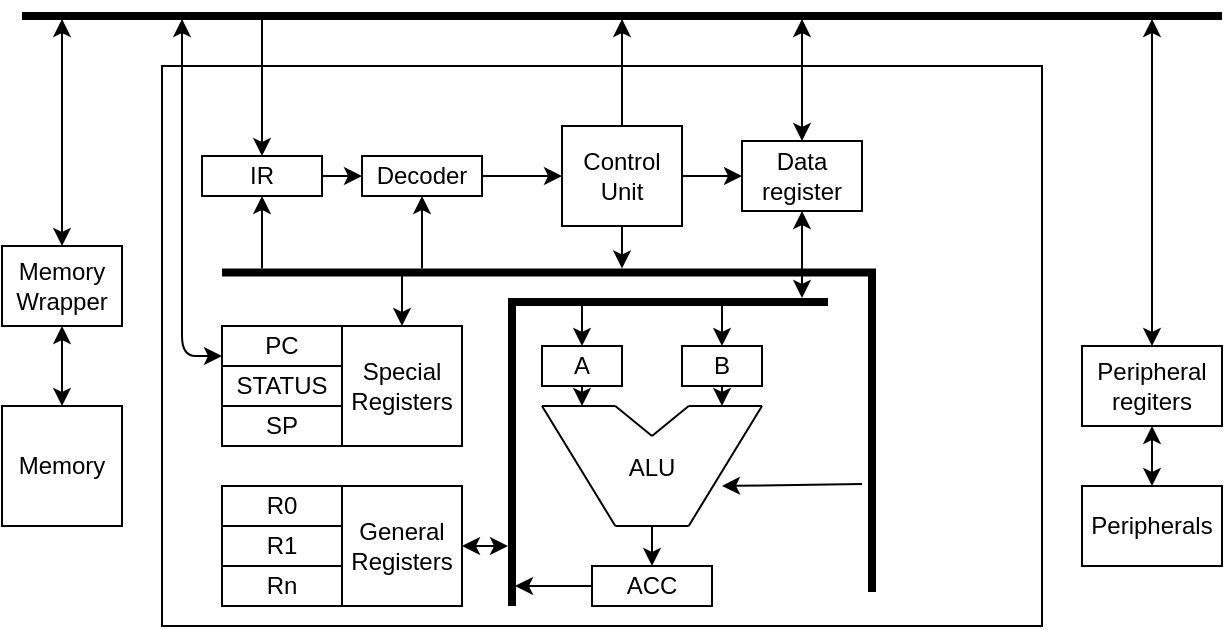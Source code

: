 <mxfile>
    <diagram id="LPD5y99ML47CxMSSfe1M" name="Page-1">
        <mxGraphModel dx="1150" dy="681" grid="1" gridSize="10" guides="1" tooltips="1" connect="1" arrows="1" fold="1" page="1" pageScale="1" pageWidth="850" pageHeight="1100" math="0" shadow="0">
            <root>
                <mxCell id="0"/>
                <mxCell id="1" parent="0"/>
                <mxCell id="2" value="Memory" style="rounded=0;whiteSpace=wrap;html=1;" vertex="1" parent="1">
                    <mxGeometry x="70" y="320" width="60" height="60" as="geometry"/>
                </mxCell>
                <mxCell id="3" value="" style="rounded=0;whiteSpace=wrap;html=1;" vertex="1" parent="1">
                    <mxGeometry x="150" y="150" width="440" height="280" as="geometry"/>
                </mxCell>
                <mxCell id="4" value="General&lt;br&gt;Registers" style="rounded=0;whiteSpace=wrap;html=1;" vertex="1" parent="1">
                    <mxGeometry x="240" y="360" width="60" height="60" as="geometry"/>
                </mxCell>
                <mxCell id="6" value="Memory Wrapper" style="rounded=0;whiteSpace=wrap;html=1;" vertex="1" parent="1">
                    <mxGeometry x="70" y="240" width="60" height="40" as="geometry"/>
                </mxCell>
                <mxCell id="7" value="Peripherals" style="rounded=0;whiteSpace=wrap;html=1;" vertex="1" parent="1">
                    <mxGeometry x="610" y="360" width="70" height="40" as="geometry"/>
                </mxCell>
                <mxCell id="8" value="Peripheral regiters" style="rounded=0;whiteSpace=wrap;html=1;" vertex="1" parent="1">
                    <mxGeometry x="610" y="290" width="70" height="40" as="geometry"/>
                </mxCell>
                <mxCell id="9" value="Special&lt;br&gt;Registers" style="rounded=0;whiteSpace=wrap;html=1;" vertex="1" parent="1">
                    <mxGeometry x="240" y="280" width="60" height="60" as="geometry"/>
                </mxCell>
                <mxCell id="10" value="PC" style="rounded=0;whiteSpace=wrap;html=1;" vertex="1" parent="1">
                    <mxGeometry x="180" y="280" width="60" height="20" as="geometry"/>
                </mxCell>
                <mxCell id="11" value="STATUS" style="rounded=0;whiteSpace=wrap;html=1;" vertex="1" parent="1">
                    <mxGeometry x="180" y="300" width="60" height="20" as="geometry"/>
                </mxCell>
                <mxCell id="12" value="SP" style="rounded=0;whiteSpace=wrap;html=1;" vertex="1" parent="1">
                    <mxGeometry x="180" y="320" width="60" height="20" as="geometry"/>
                </mxCell>
                <mxCell id="13" value="R0" style="rounded=0;whiteSpace=wrap;html=1;" vertex="1" parent="1">
                    <mxGeometry x="180" y="360" width="60" height="20" as="geometry"/>
                </mxCell>
                <mxCell id="14" value="Rn" style="rounded=0;whiteSpace=wrap;html=1;" vertex="1" parent="1">
                    <mxGeometry x="180" y="400" width="60" height="20" as="geometry"/>
                </mxCell>
                <mxCell id="15" value="R1" style="rounded=0;whiteSpace=wrap;html=1;" vertex="1" parent="1">
                    <mxGeometry x="180" y="380" width="60" height="20" as="geometry"/>
                </mxCell>
                <mxCell id="23" value="ALU" style="group;verticalAlign=middle;" vertex="1" connectable="0" parent="1">
                    <mxGeometry x="340" y="320" width="110" height="60" as="geometry"/>
                </mxCell>
                <mxCell id="16" value="" style="endArrow=none;html=1;" edge="1" parent="23">
                    <mxGeometry width="50" height="50" relative="1" as="geometry">
                        <mxPoint as="sourcePoint"/>
                        <mxPoint x="36.667" as="targetPoint"/>
                    </mxGeometry>
                </mxCell>
                <mxCell id="17" value="" style="endArrow=none;html=1;" edge="1" parent="23">
                    <mxGeometry width="50" height="50" relative="1" as="geometry">
                        <mxPoint x="110.0" as="sourcePoint"/>
                        <mxPoint x="73.333" as="targetPoint"/>
                    </mxGeometry>
                </mxCell>
                <mxCell id="18" value="" style="endArrow=none;html=1;" edge="1" parent="23">
                    <mxGeometry width="50" height="50" relative="1" as="geometry">
                        <mxPoint x="36.667" as="sourcePoint"/>
                        <mxPoint x="55.0" y="15" as="targetPoint"/>
                    </mxGeometry>
                </mxCell>
                <mxCell id="19" value="" style="endArrow=none;html=1;" edge="1" parent="23">
                    <mxGeometry width="50" height="50" relative="1" as="geometry">
                        <mxPoint x="55.0" y="15" as="sourcePoint"/>
                        <mxPoint x="73.333" as="targetPoint"/>
                    </mxGeometry>
                </mxCell>
                <mxCell id="20" value="" style="endArrow=none;html=1;" edge="1" parent="23">
                    <mxGeometry width="50" height="50" relative="1" as="geometry">
                        <mxPoint x="36.667" y="60" as="sourcePoint"/>
                        <mxPoint as="targetPoint"/>
                    </mxGeometry>
                </mxCell>
                <mxCell id="21" value="" style="endArrow=none;html=1;" edge="1" parent="23">
                    <mxGeometry width="50" height="50" relative="1" as="geometry">
                        <mxPoint x="73.333" y="60" as="sourcePoint"/>
                        <mxPoint x="110.0" as="targetPoint"/>
                    </mxGeometry>
                </mxCell>
                <mxCell id="22" value="" style="endArrow=none;html=1;" edge="1" parent="23">
                    <mxGeometry width="50" height="50" relative="1" as="geometry">
                        <mxPoint x="36.667" y="60" as="sourcePoint"/>
                        <mxPoint x="73.333" y="60" as="targetPoint"/>
                    </mxGeometry>
                </mxCell>
                <mxCell id="64" style="edgeStyle=none;html=1;exitX=0.5;exitY=1;exitDx=0;exitDy=0;" edge="1" parent="1" source="24">
                    <mxGeometry relative="1" as="geometry">
                        <mxPoint x="360" y="320" as="targetPoint"/>
                    </mxGeometry>
                </mxCell>
                <mxCell id="24" value="A" style="rounded=0;whiteSpace=wrap;html=1;" vertex="1" parent="1">
                    <mxGeometry x="340" y="290" width="40" height="20" as="geometry"/>
                </mxCell>
                <mxCell id="65" style="edgeStyle=none;html=1;exitX=0.5;exitY=1;exitDx=0;exitDy=0;" edge="1" parent="1" source="25">
                    <mxGeometry relative="1" as="geometry">
                        <mxPoint x="430" y="320" as="targetPoint"/>
                    </mxGeometry>
                </mxCell>
                <mxCell id="25" value="B" style="rounded=0;whiteSpace=wrap;html=1;" vertex="1" parent="1">
                    <mxGeometry x="410" y="290" width="40" height="20" as="geometry"/>
                </mxCell>
                <mxCell id="26" value="ACC" style="rounded=0;whiteSpace=wrap;html=1;" vertex="1" parent="1">
                    <mxGeometry x="365" y="400" width="60" height="20" as="geometry"/>
                </mxCell>
                <mxCell id="58" style="edgeStyle=none;html=1;exitX=1;exitY=0.5;exitDx=0;exitDy=0;entryX=0;entryY=0.5;entryDx=0;entryDy=0;" edge="1" parent="1" source="27" target="29">
                    <mxGeometry relative="1" as="geometry"/>
                </mxCell>
                <mxCell id="27" value="IR" style="rounded=0;whiteSpace=wrap;html=1;" vertex="1" parent="1">
                    <mxGeometry x="170" y="195" width="60" height="20" as="geometry"/>
                </mxCell>
                <mxCell id="49" style="edgeStyle=none;html=1;exitX=0.5;exitY=0;exitDx=0;exitDy=0;" edge="1" parent="1" source="28" target="48">
                    <mxGeometry relative="1" as="geometry"/>
                </mxCell>
                <mxCell id="61" style="edgeStyle=none;html=1;exitX=1;exitY=0.5;exitDx=0;exitDy=0;" edge="1" parent="1" source="28" target="60">
                    <mxGeometry relative="1" as="geometry"/>
                </mxCell>
                <mxCell id="28" value="Control Unit" style="rounded=0;whiteSpace=wrap;html=1;" vertex="1" parent="1">
                    <mxGeometry x="350" y="180" width="60" height="50" as="geometry"/>
                </mxCell>
                <mxCell id="59" style="edgeStyle=none;html=1;exitX=1;exitY=0.5;exitDx=0;exitDy=0;" edge="1" parent="1" source="29" target="28">
                    <mxGeometry relative="1" as="geometry"/>
                </mxCell>
                <mxCell id="29" value="Decoder" style="rounded=0;whiteSpace=wrap;html=1;" vertex="1" parent="1">
                    <mxGeometry x="250" y="195" width="60" height="20" as="geometry"/>
                </mxCell>
                <mxCell id="31" value="" style="line;strokeWidth=4;direction=south;html=1;perimeter=backbonePerimeter;points=[];outlineConnect=0;" vertex="1" parent="1">
                    <mxGeometry x="320" y="270" width="10" height="150" as="geometry"/>
                </mxCell>
                <mxCell id="32" value="" style="line;strokeWidth=4;html=1;perimeter=backbonePerimeter;points=[];outlineConnect=0;" vertex="1" parent="1">
                    <mxGeometry x="323" y="263" width="160" height="10" as="geometry"/>
                </mxCell>
                <mxCell id="33" value="" style="endArrow=classic;startArrow=classic;html=1;exitX=1;exitY=0.5;exitDx=0;exitDy=0;" edge="1" parent="1" source="4" target="31">
                    <mxGeometry width="50" height="50" relative="1" as="geometry">
                        <mxPoint x="270" y="450" as="sourcePoint"/>
                        <mxPoint x="320" y="400" as="targetPoint"/>
                    </mxGeometry>
                </mxCell>
                <mxCell id="35" value="" style="endArrow=classic;html=1;exitX=0;exitY=0.5;exitDx=0;exitDy=0;" edge="1" parent="1" source="26" target="31">
                    <mxGeometry width="50" height="50" relative="1" as="geometry">
                        <mxPoint x="340" y="500" as="sourcePoint"/>
                        <mxPoint x="300" y="470" as="targetPoint"/>
                    </mxGeometry>
                </mxCell>
                <mxCell id="36" value="" style="endArrow=classic;html=1;entryX=0.5;entryY=0;entryDx=0;entryDy=0;" edge="1" parent="1" target="26">
                    <mxGeometry width="50" height="50" relative="1" as="geometry">
                        <mxPoint x="395" y="380" as="sourcePoint"/>
                        <mxPoint x="480" y="470" as="targetPoint"/>
                    </mxGeometry>
                </mxCell>
                <mxCell id="37" value="" style="endArrow=classic;html=1;entryX=0.5;entryY=0;entryDx=0;entryDy=0;" edge="1" parent="1" source="32" target="24">
                    <mxGeometry width="50" height="50" relative="1" as="geometry">
                        <mxPoint x="320" y="100" as="sourcePoint"/>
                        <mxPoint x="370" y="50" as="targetPoint"/>
                    </mxGeometry>
                </mxCell>
                <mxCell id="38" value="" style="endArrow=classic;html=1;entryX=0.5;entryY=0;entryDx=0;entryDy=0;" edge="1" parent="1" source="32" target="25">
                    <mxGeometry width="50" height="50" relative="1" as="geometry">
                        <mxPoint x="420" y="270" as="sourcePoint"/>
                        <mxPoint x="410" y="80" as="targetPoint"/>
                    </mxGeometry>
                </mxCell>
                <mxCell id="39" value="" style="line;strokeWidth=4;html=1;perimeter=backbonePerimeter;points=[];outlineConnect=0;" vertex="1" parent="1">
                    <mxGeometry x="180" y="243" width="327" height="20.44" as="geometry"/>
                </mxCell>
                <mxCell id="40" value="" style="line;strokeWidth=4;direction=south;html=1;perimeter=backbonePerimeter;points=[];outlineConnect=0;" vertex="1" parent="1">
                    <mxGeometry x="500" y="253" width="10" height="160" as="geometry"/>
                </mxCell>
                <mxCell id="42" value="" style="endArrow=classic;html=1;" edge="1" parent="1">
                    <mxGeometry width="50" height="50" relative="1" as="geometry">
                        <mxPoint x="500" y="359" as="sourcePoint"/>
                        <mxPoint x="430" y="360" as="targetPoint"/>
                    </mxGeometry>
                </mxCell>
                <mxCell id="44" value="" style="endArrow=classic;html=1;exitX=0.5;exitY=1;exitDx=0;exitDy=0;" edge="1" parent="1" source="28" target="39">
                    <mxGeometry width="50" height="50" relative="1" as="geometry">
                        <mxPoint x="400" y="130" as="sourcePoint"/>
                        <mxPoint x="450" y="80" as="targetPoint"/>
                    </mxGeometry>
                </mxCell>
                <mxCell id="45" value="" style="endArrow=classic;html=1;entryX=0.5;entryY=1;entryDx=0;entryDy=0;" edge="1" parent="1" source="39" target="29">
                    <mxGeometry width="50" height="50" relative="1" as="geometry">
                        <mxPoint x="280" y="90" as="sourcePoint"/>
                        <mxPoint x="340" y="60" as="targetPoint"/>
                    </mxGeometry>
                </mxCell>
                <mxCell id="46" value="" style="endArrow=classic;html=1;entryX=0.5;entryY=1;entryDx=0;entryDy=0;" edge="1" parent="1" source="39" target="27">
                    <mxGeometry width="50" height="50" relative="1" as="geometry">
                        <mxPoint x="170" y="90" as="sourcePoint"/>
                        <mxPoint x="220" y="40" as="targetPoint"/>
                    </mxGeometry>
                </mxCell>
                <mxCell id="47" value="" style="endArrow=classic;html=1;entryX=0.5;entryY=0;entryDx=0;entryDy=0;" edge="1" parent="1" source="39" target="9">
                    <mxGeometry width="50" height="50" relative="1" as="geometry">
                        <mxPoint x="270" y="260" as="sourcePoint"/>
                        <mxPoint x="340" y="30" as="targetPoint"/>
                    </mxGeometry>
                </mxCell>
                <mxCell id="48" value="" style="line;strokeWidth=4;html=1;perimeter=backbonePerimeter;points=[];outlineConnect=0;" vertex="1" parent="1">
                    <mxGeometry x="80" y="120" width="600" height="10" as="geometry"/>
                </mxCell>
                <mxCell id="50" value="" style="endArrow=classic;startArrow=classic;html=1;exitX=0.5;exitY=0;exitDx=0;exitDy=0;" edge="1" parent="1" source="6" target="48">
                    <mxGeometry width="50" height="50" relative="1" as="geometry">
                        <mxPoint x="60" y="180" as="sourcePoint"/>
                        <mxPoint x="110" y="130" as="targetPoint"/>
                    </mxGeometry>
                </mxCell>
                <mxCell id="51" value="" style="endArrow=classic;startArrow=classic;html=1;entryX=0.5;entryY=1;entryDx=0;entryDy=0;exitX=0.5;exitY=0;exitDx=0;exitDy=0;" edge="1" parent="1" source="2" target="6">
                    <mxGeometry width="50" height="50" relative="1" as="geometry">
                        <mxPoint x="20" y="340" as="sourcePoint"/>
                        <mxPoint x="70" y="290" as="targetPoint"/>
                    </mxGeometry>
                </mxCell>
                <mxCell id="52" value="" style="endArrow=classic;startArrow=classic;html=1;" edge="1" parent="1" source="8" target="48">
                    <mxGeometry width="50" height="50" relative="1" as="geometry">
                        <mxPoint x="650" y="240" as="sourcePoint"/>
                        <mxPoint x="700" y="190" as="targetPoint"/>
                    </mxGeometry>
                </mxCell>
                <mxCell id="53" value="" style="endArrow=classic;startArrow=classic;html=1;entryX=0.5;entryY=1;entryDx=0;entryDy=0;exitX=0.5;exitY=0;exitDx=0;exitDy=0;" edge="1" parent="1" source="7" target="8">
                    <mxGeometry width="50" height="50" relative="1" as="geometry">
                        <mxPoint x="750" y="350" as="sourcePoint"/>
                        <mxPoint x="800" y="300" as="targetPoint"/>
                    </mxGeometry>
                </mxCell>
                <mxCell id="54" value="" style="endArrow=classic;startArrow=classic;html=1;entryX=0;entryY=0.75;entryDx=0;entryDy=0;" edge="1" parent="1" source="48" target="10">
                    <mxGeometry width="50" height="50" relative="1" as="geometry">
                        <mxPoint x="60" y="20" as="sourcePoint"/>
                        <mxPoint x="110" y="-30" as="targetPoint"/>
                        <Array as="points">
                            <mxPoint x="160" y="295"/>
                        </Array>
                    </mxGeometry>
                </mxCell>
                <mxCell id="56" value="" style="endArrow=classic;html=1;entryX=0.5;entryY=0;entryDx=0;entryDy=0;" edge="1" parent="1" source="48" target="27">
                    <mxGeometry width="50" height="50" relative="1" as="geometry">
                        <mxPoint x="180" y="100" as="sourcePoint"/>
                        <mxPoint x="250" y="20" as="targetPoint"/>
                    </mxGeometry>
                </mxCell>
                <mxCell id="60" value="Data register" style="rounded=0;whiteSpace=wrap;html=1;" vertex="1" parent="1">
                    <mxGeometry x="440" y="187.5" width="60" height="35" as="geometry"/>
                </mxCell>
                <mxCell id="62" value="" style="endArrow=classic;startArrow=classic;html=1;exitX=0.5;exitY=0;exitDx=0;exitDy=0;" edge="1" parent="1" source="60" target="48">
                    <mxGeometry width="50" height="50" relative="1" as="geometry">
                        <mxPoint x="490" y="80" as="sourcePoint"/>
                        <mxPoint x="540" y="30" as="targetPoint"/>
                    </mxGeometry>
                </mxCell>
                <mxCell id="63" value="" style="endArrow=classic;startArrow=classic;html=1;entryX=0.5;entryY=1;entryDx=0;entryDy=0;" edge="1" parent="1" source="32" target="60">
                    <mxGeometry width="50" height="50" relative="1" as="geometry">
                        <mxPoint x="440" y="280" as="sourcePoint"/>
                        <mxPoint x="490" y="230" as="targetPoint"/>
                    </mxGeometry>
                </mxCell>
            </root>
        </mxGraphModel>
    </diagram>
</mxfile>